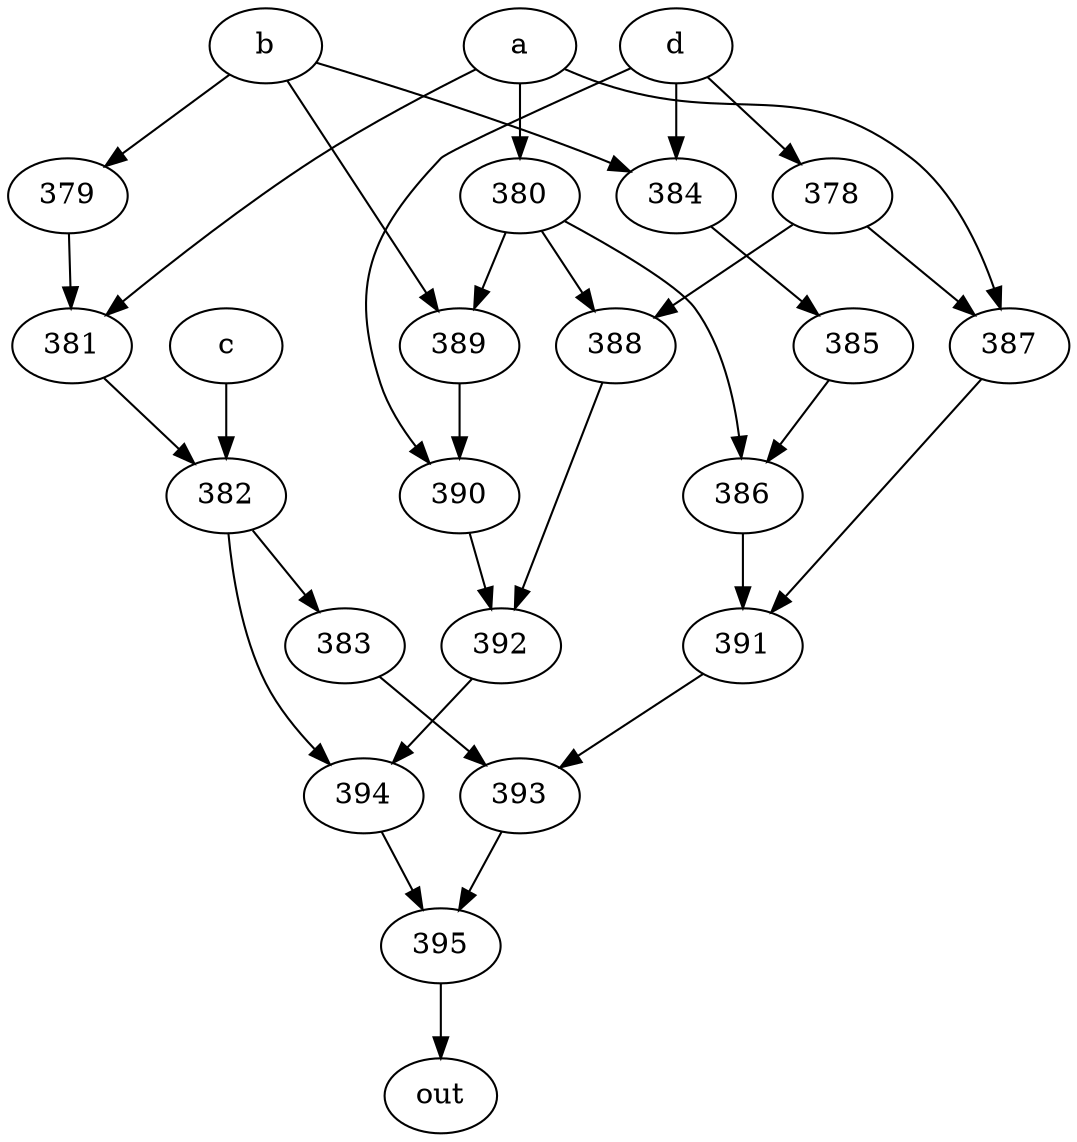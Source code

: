 strict digraph "" {
	395 -> out;
	a -> 380;
	a -> 381;
	a -> 387;
	380 -> 386;
	380 -> 388;
	380 -> 389;
	381 -> 382;
	387 -> 391;
	386 -> 391;
	388 -> 392;
	389 -> 390;
	382 -> 383;
	382 -> 394;
	391 -> 393;
	b -> 389;
	b -> 379;
	b -> 384;
	379 -> 381;
	384 -> 385;
	385 -> 386;
	390 -> 392;
	c -> 382;
	383 -> 393;
	394 -> 395;
	d -> 384;
	d -> 390;
	d -> 378;
	378 -> 387;
	378 -> 388;
	392 -> 394;
	393 -> 395;
}
